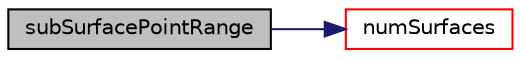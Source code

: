 digraph "subSurfacePointRange"
{
 // LATEX_PDF_SIZE
  edge [fontname="Helvetica",fontsize="10",labelfontname="Helvetica",labelfontsize="10"];
  node [fontname="Helvetica",fontsize="10",shape=record];
  rankdir="LR";
  Node1 [label="subSurfacePointRange",height=0.2,width=0.4,color="black", fillcolor="grey75", style="filled", fontcolor="black",tooltip=" "];
  Node1 -> Node2 [color="midnightblue",fontsize="10",style="solid",fontname="Helvetica"];
  Node2 [label="numSurfaces",height=0.2,width=0.4,color="red", fillcolor="white", style="filled",URL="$classpFlow_1_1multiTriSurface.html#a0bdb2609596e5b00a56640bf61bd2a59",tooltip=" "];
}
